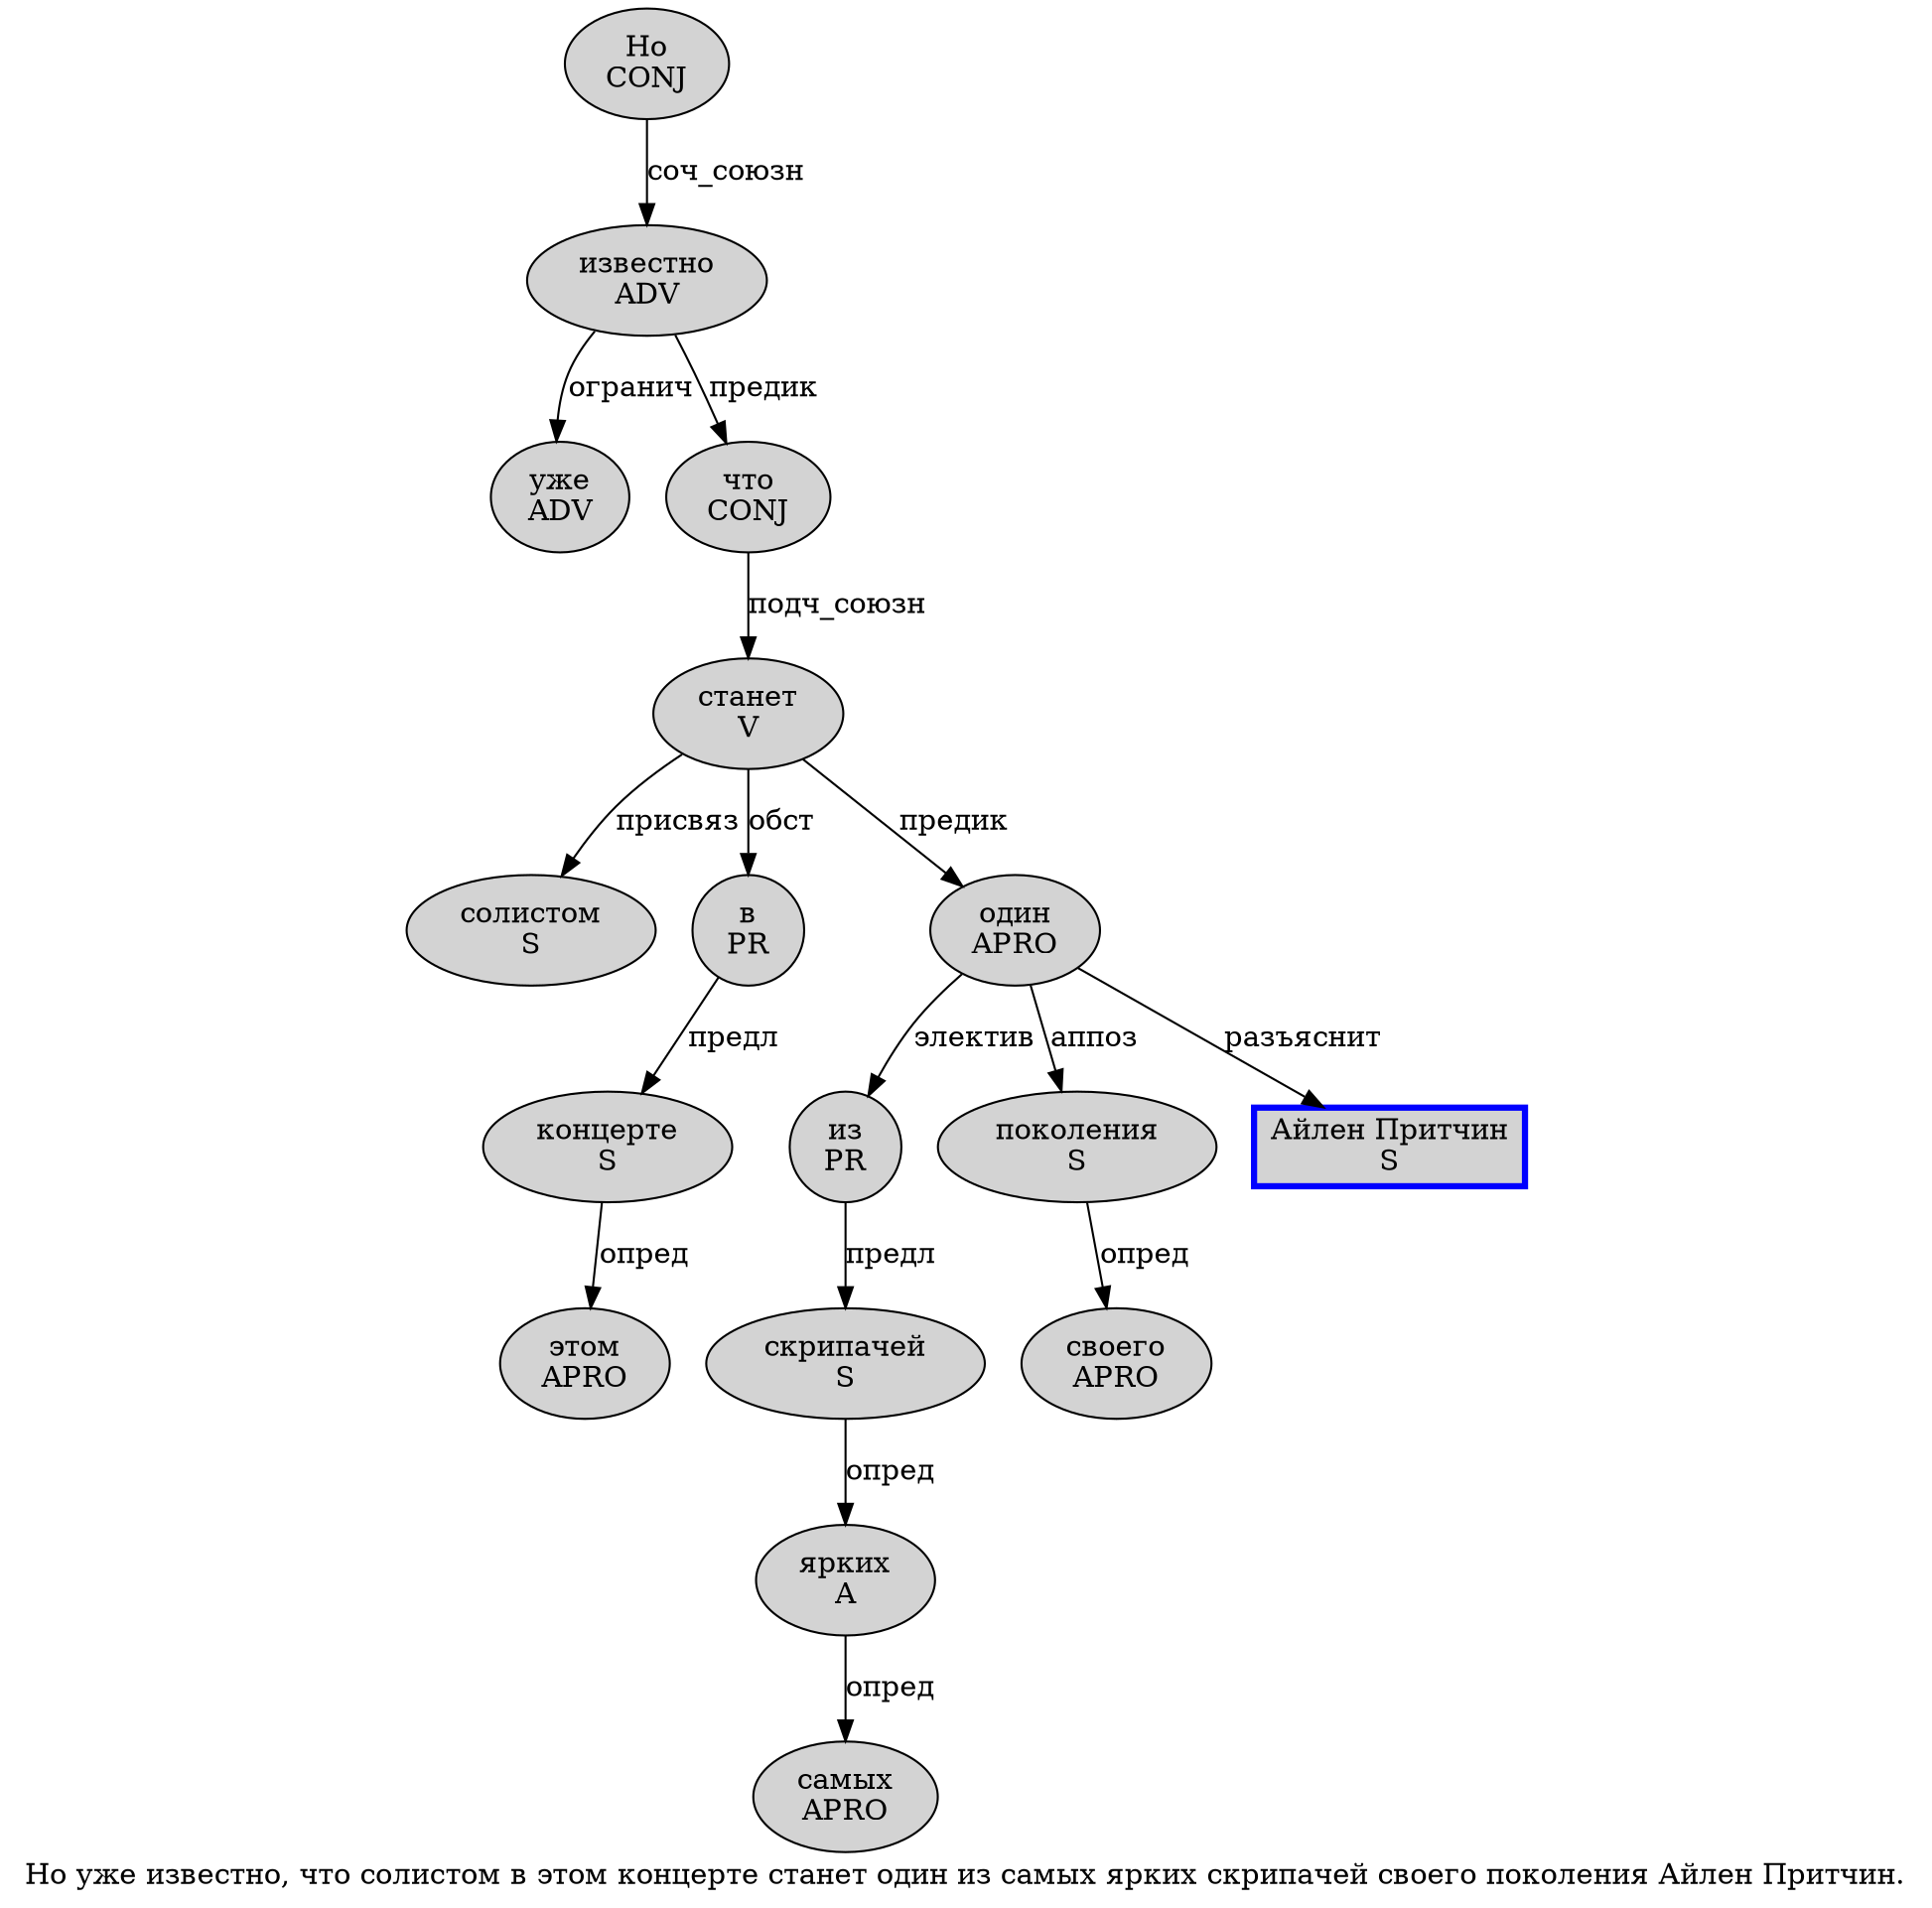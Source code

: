 digraph SENTENCE_196 {
	graph [label="Но уже известно, что солистом в этом концерте станет один из самых ярких скрипачей своего поколения Айлен Притчин."]
	node [style=filled]
		0 [label="Но
CONJ" color="" fillcolor=lightgray penwidth=1 shape=ellipse]
		1 [label="уже
ADV" color="" fillcolor=lightgray penwidth=1 shape=ellipse]
		2 [label="известно
ADV" color="" fillcolor=lightgray penwidth=1 shape=ellipse]
		4 [label="что
CONJ" color="" fillcolor=lightgray penwidth=1 shape=ellipse]
		5 [label="солистом
S" color="" fillcolor=lightgray penwidth=1 shape=ellipse]
		6 [label="в
PR" color="" fillcolor=lightgray penwidth=1 shape=ellipse]
		7 [label="этом
APRO" color="" fillcolor=lightgray penwidth=1 shape=ellipse]
		8 [label="концерте
S" color="" fillcolor=lightgray penwidth=1 shape=ellipse]
		9 [label="станет
V" color="" fillcolor=lightgray penwidth=1 shape=ellipse]
		10 [label="один
APRO" color="" fillcolor=lightgray penwidth=1 shape=ellipse]
		11 [label="из
PR" color="" fillcolor=lightgray penwidth=1 shape=ellipse]
		12 [label="самых
APRO" color="" fillcolor=lightgray penwidth=1 shape=ellipse]
		13 [label="ярких
A" color="" fillcolor=lightgray penwidth=1 shape=ellipse]
		14 [label="скрипачей
S" color="" fillcolor=lightgray penwidth=1 shape=ellipse]
		15 [label="своего
APRO" color="" fillcolor=lightgray penwidth=1 shape=ellipse]
		16 [label="поколения
S" color="" fillcolor=lightgray penwidth=1 shape=ellipse]
		17 [label="Айлен Притчин
S" color=blue fillcolor=lightgray penwidth=3 shape=box]
			6 -> 8 [label="предл"]
			4 -> 9 [label="подч_союзн"]
			0 -> 2 [label="соч_союзн"]
			14 -> 13 [label="опред"]
			13 -> 12 [label="опред"]
			16 -> 15 [label="опред"]
			10 -> 11 [label="электив"]
			10 -> 16 [label="аппоз"]
			10 -> 17 [label="разъяснит"]
			9 -> 5 [label="присвяз"]
			9 -> 6 [label="обст"]
			9 -> 10 [label="предик"]
			2 -> 1 [label="огранич"]
			2 -> 4 [label="предик"]
			8 -> 7 [label="опред"]
			11 -> 14 [label="предл"]
}